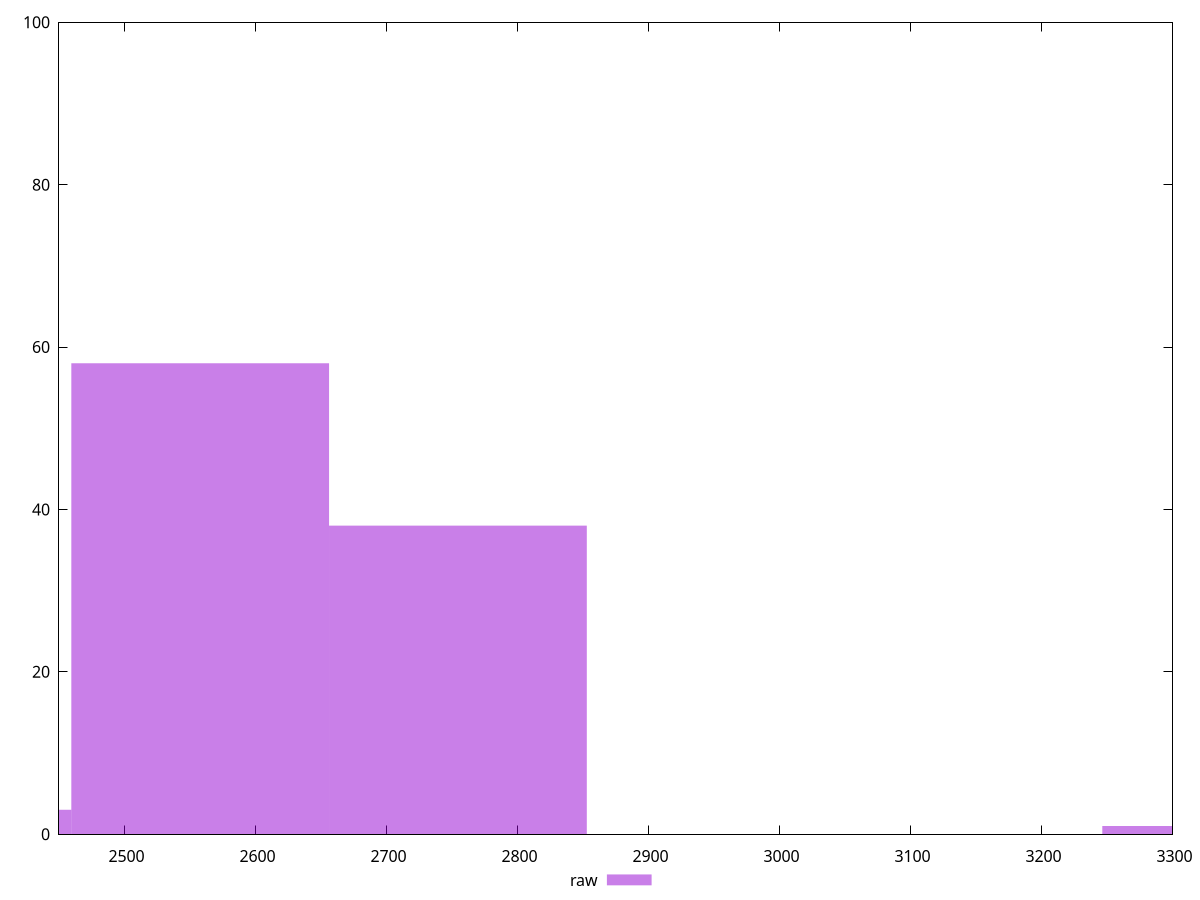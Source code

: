 reset

$raw <<EOF
2557.779031956588 58
2754.5312651840177 38
3344.787964866307 1
2361.026798729158 3
EOF

set key outside below
set boxwidth 196.75223322742983
set xrange [2450:3300]
set yrange [0:100]
set trange [0:100]
set style fill transparent solid 0.5 noborder
set terminal svg size 640, 490 enhanced background rgb 'white'
set output "report_00017_2021-02-10T15-08-03.406Z/uses-text-compression/samples/pages+cached+noadtech/raw/histogram.svg"

plot $raw title "raw" with boxes

reset
